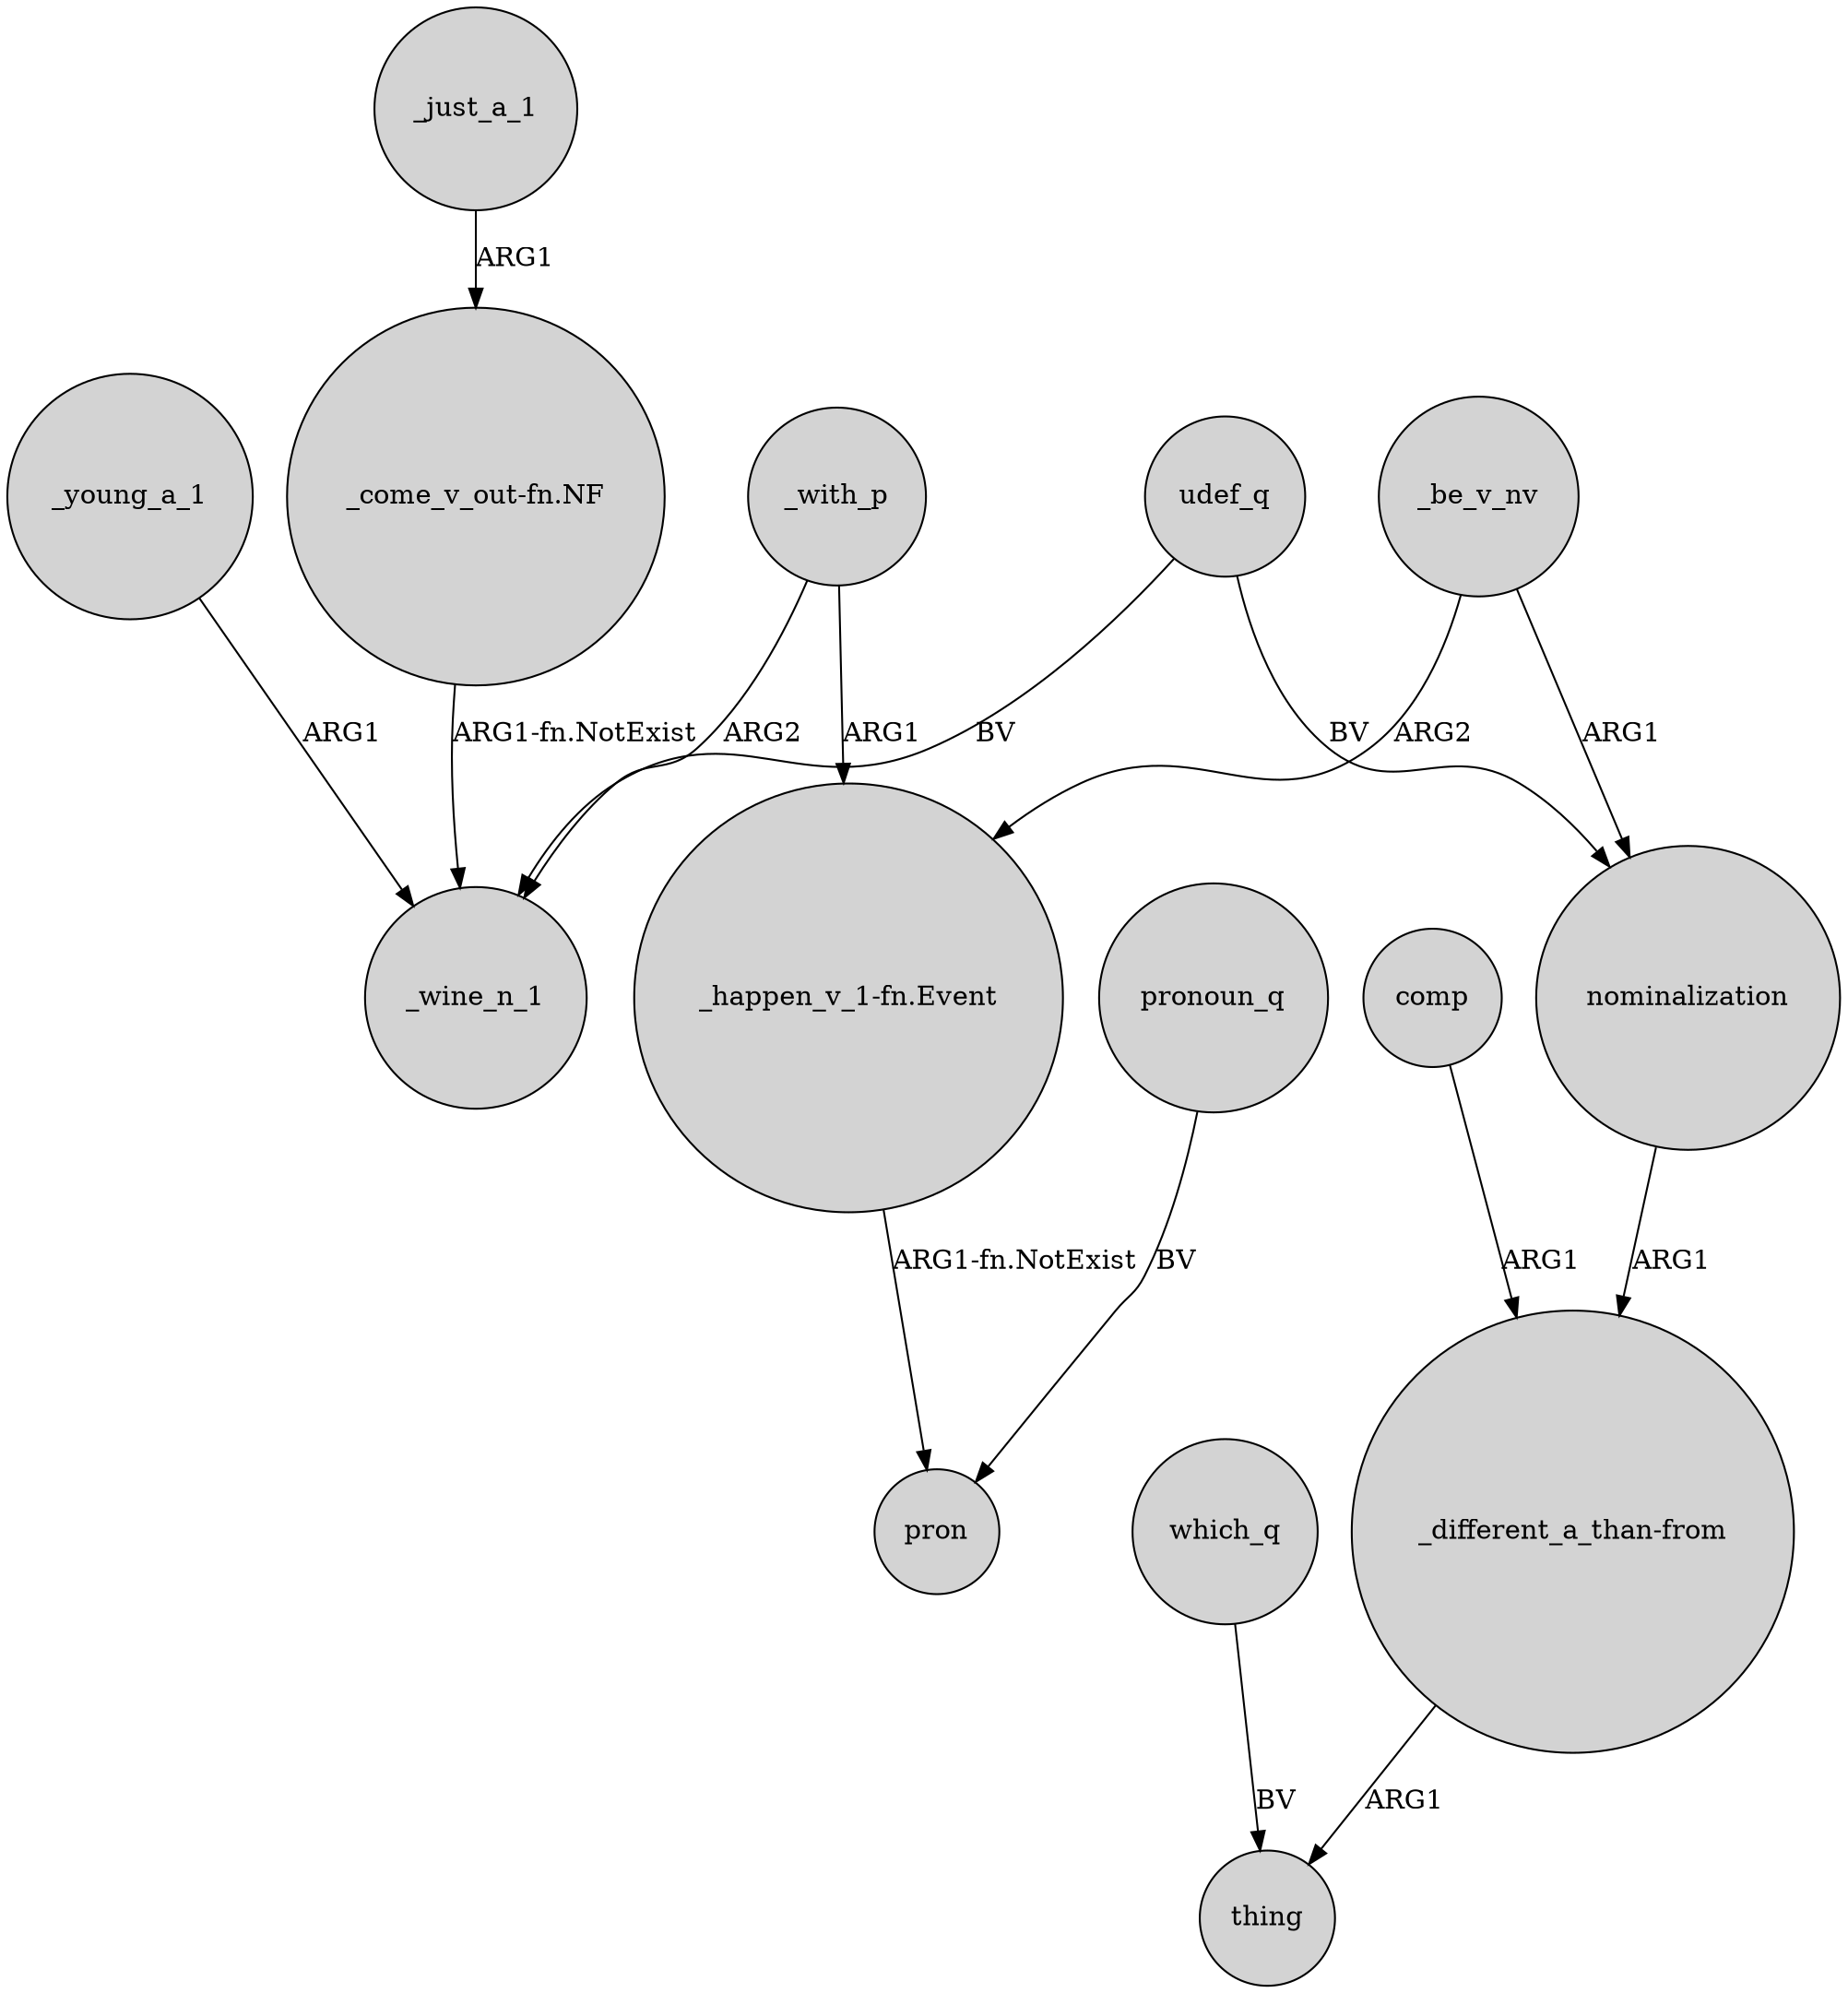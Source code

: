 digraph {
	node [shape=circle style=filled]
	_with_p -> _wine_n_1 [label=ARG2]
	_just_a_1 -> "_come_v_out-fn.NF" [label=ARG1]
	_be_v_nv -> "_happen_v_1-fn.Event" [label=ARG2]
	"_different_a_than-from" -> thing [label=ARG1]
	udef_q -> _wine_n_1 [label=BV]
	"_come_v_out-fn.NF" -> _wine_n_1 [label="ARG1-fn.NotExist"]
	_be_v_nv -> nominalization [label=ARG1]
	"_happen_v_1-fn.Event" -> pron [label="ARG1-fn.NotExist"]
	nominalization -> "_different_a_than-from" [label=ARG1]
	comp -> "_different_a_than-from" [label=ARG1]
	_with_p -> "_happen_v_1-fn.Event" [label=ARG1]
	udef_q -> nominalization [label=BV]
	_young_a_1 -> _wine_n_1 [label=ARG1]
	which_q -> thing [label=BV]
	pronoun_q -> pron [label=BV]
}
